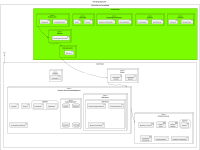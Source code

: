 @startuml

title Verteilungsdiagramm
scale 1.5
scale 200 width


rectangle "3D-Drucker-Pool Verwaltung" as vv {

    rectangle Serverraum as sr{

        node "Router" as es1 <<device>>   {
        [Routing] <<component>>
        [Firewall] <<component>>
        }
        node "Zentraler Druck-/Verwaltungsserver" as zds  <<device>> {
          [Auswahl]
          [Steuern]
          [Auftragswarteschlange]

          node  "Web-Server" as ds  <<device>> {
            node "Web-Modul"{
                [Druckauftragsverwaltung]
                [Druckerverwaltung]
                [Druckauftragsverwaltung]
                [Benutzerverwaltung]
            }
          }
          node  "Datenbankserver" as dbs  <<device>> {
              database Drucker
              database Benutzer
              database Sicherheit
              database Aufträge
        }
         storage Speicher {
            [Videodaten]
            [Druckdaten]
          }

        }
        node "Sicherheits-Server" as shs <<device>> {
          [Empfang + Versand] as em_sicherheit
          [Alarm] <<artifact>>
          [Notstop] <<artifact>>
          [Monitoring] <<component>>
          [Sicherheitsdaten]

          [Firewall] <<component>>
          [Netzwerk-Schnittestelle] as ns_shs
          storage Speicher as stor {
            [Backup]
          }
        }
        node "Computer" <<device>> {
        [Verwalten]
        }
    }

    rectangle "Druckerraum" #lawnGreen  {

        node "Ethernet-Switch" as es2  {
        [RJ45-Port] as ns_es2
        }

        node "Steuerungs-Druckserver" as std  <<device>> {
        [API-Schnittstelle] as ve_steuerung
        [Netzwerk-Schnittestelle] as ns_std
        }
        node "USB Hub" as usbhub  <<device>> {
        [Netzwerk-Schnittestelle] as usbhub_std
        }

        node "3D-Drucker" as 3dd <<device>> {
          [Drucken]
          [Status] as 3dd_status
          }
          together {
            node "Sensoren" as s <<device>> {
              [Überwachung]
              [Erfassung]
            }
            node "Kameras" as c <<device>> {
              [Bilderfassung]
              [Übertragung]
            }
        }
          node "Robotor-Arm" as ra  <<device>> {
          [Druckbettwechsel]
          [Bewegung]
        }

    }

    ' Verlinkung
    dr --> sr
    ra --> usbhub
    usbhub --> es2
    es2 --> es1
    es1 --> zds
    zds --> shs



}


@enduml